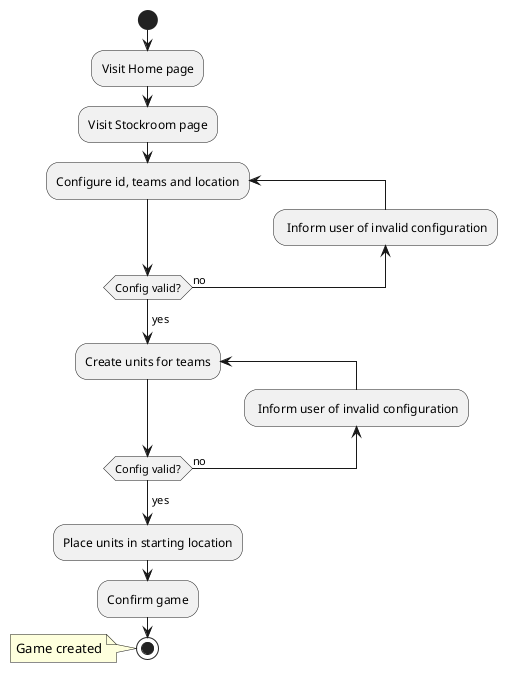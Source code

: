 
@startuml Create game
start
:Visit Home page;
:Visit Stockroom page;

repeat :Configure id, teams and location;
backward: Inform user of invalid configuration;
repeat while (Config valid?) is (no)
-> yes;

repeat :Create units for teams;
backward: Inform user of invalid configuration;
repeat while (Config valid?) is (no)
-> yes;

:Place units in starting location;
:Confirm game;
stop
note left: Game created

@enduml